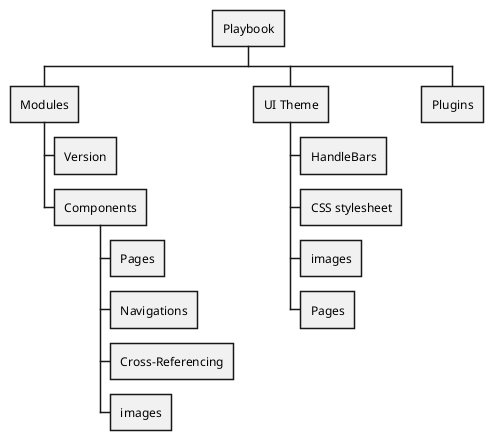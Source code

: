 [plantuml, full, svg]
....
@startwbs
+ Playbook
 + Modules
  + Version
  + Components
   + Pages
   + Navigations
   + Cross-Referencing
   + images
 + UI Theme
  + HandleBars
  + CSS stylesheet
  + images
  + Pages
 + Plugins
@endwbs
....